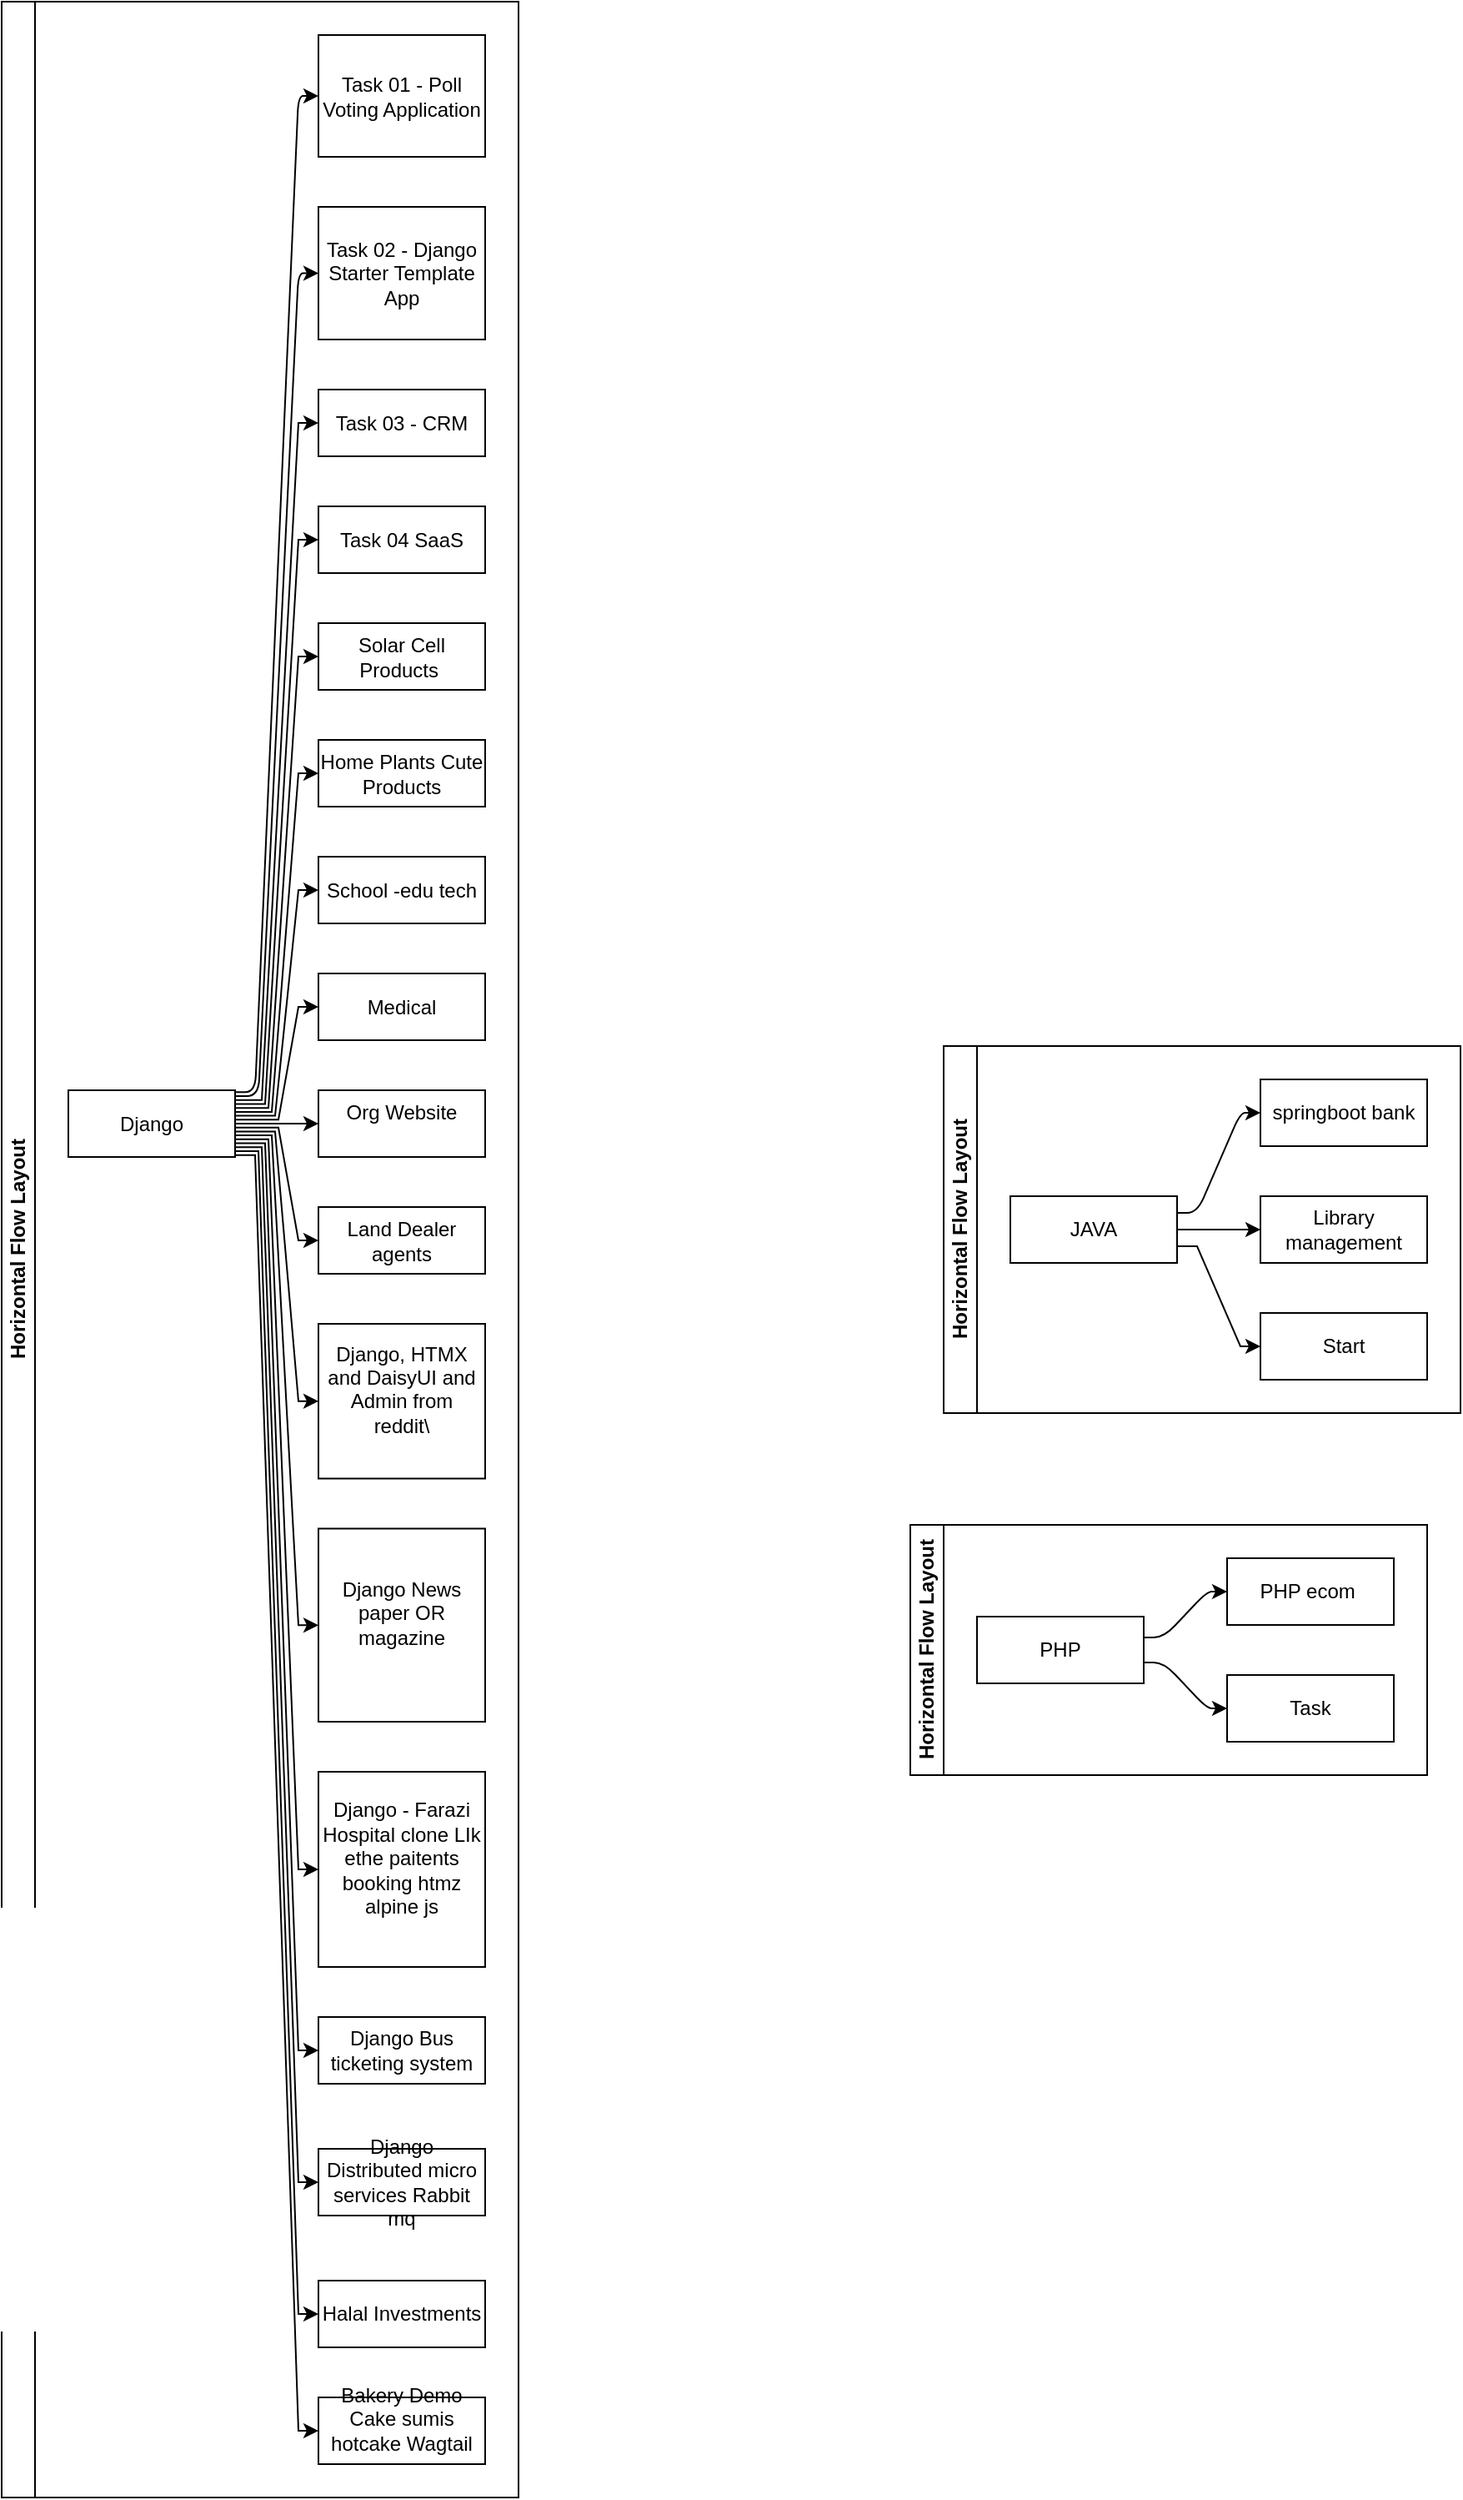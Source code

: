 <mxfile border="50" scale="3" compressed="false" locked="false" version="24.8.6">
  <diagram name="Blank" id="YmL12bMKpDGza6XwsDPr">
    <mxGraphModel dx="890" dy="530" grid="0" gridSize="10" guides="1" tooltips="1" connect="1" arrows="1" fold="1" page="0" pageScale="1" pageWidth="827" pageHeight="1169" background="none" math="1" shadow="0">
      <root>
        <mxCell id="X5NqExCQtvZxIxQ7pmgY-0" />
        <mxCell id="1" parent="X5NqExCQtvZxIxQ7pmgY-0" />
        <mxCell id="lHAnoZNAdurgj7qqyVGZ-81" value="Horizontal Flow Layout" style="swimlane;html=1;startSize=20;horizontal=0;childLayout=flowLayout;flowOrientation=west;resizable=0;interRankCellSpacing=50;containerType=tree;fontSize=12;" parent="1" vertex="1">
          <mxGeometry x="455" y="299" width="310" height="1496" as="geometry" />
        </mxCell>
        <mxCell id="lHAnoZNAdurgj7qqyVGZ-82" value="Django" style="whiteSpace=wrap;html=1;" parent="lHAnoZNAdurgj7qqyVGZ-81" vertex="1">
          <mxGeometry x="40" y="652.5" width="100" height="40" as="geometry" />
        </mxCell>
        <mxCell id="lHAnoZNAdurgj7qqyVGZ-83" value="Task 01 - Poll Voting Application" style="whiteSpace=wrap;html=1;" parent="lHAnoZNAdurgj7qqyVGZ-81" vertex="1">
          <mxGeometry x="190" y="20" width="100" height="73" as="geometry" />
        </mxCell>
        <mxCell id="lHAnoZNAdurgj7qqyVGZ-84" value="" style="html=1;rounded=1;curved=0;sourcePerimeterSpacing=0;targetPerimeterSpacing=0;startSize=6;endSize=6;noEdgeStyle=1;orthogonal=1;" parent="lHAnoZNAdurgj7qqyVGZ-81" source="lHAnoZNAdurgj7qqyVGZ-82" target="lHAnoZNAdurgj7qqyVGZ-83" edge="1">
          <mxGeometry relative="1" as="geometry">
            <Array as="points">
              <mxPoint x="152" y="653.676" />
              <mxPoint x="178" y="56.5" />
            </Array>
          </mxGeometry>
        </mxCell>
        <mxCell id="lHAnoZNAdurgj7qqyVGZ-85" value="Task 02 - Django Starter Template App" style="whiteSpace=wrap;html=1;" parent="lHAnoZNAdurgj7qqyVGZ-81" vertex="1">
          <mxGeometry x="190" y="123" width="100" height="79.5" as="geometry" />
        </mxCell>
        <mxCell id="lHAnoZNAdurgj7qqyVGZ-86" value="" style="html=1;rounded=1;curved=0;sourcePerimeterSpacing=0;targetPerimeterSpacing=0;startSize=6;endSize=6;noEdgeStyle=1;orthogonal=1;" parent="lHAnoZNAdurgj7qqyVGZ-81" source="lHAnoZNAdurgj7qqyVGZ-82" target="lHAnoZNAdurgj7qqyVGZ-85" edge="1">
          <mxGeometry relative="1" as="geometry">
            <Array as="points">
              <mxPoint x="154" y="656.029" />
              <mxPoint x="178" y="162.75" />
            </Array>
          </mxGeometry>
        </mxCell>
        <mxCell id="lHAnoZNAdurgj7qqyVGZ-90" value="" style="edgeStyle=orthogonalEdgeStyle;rounded=0;orthogonalLoop=1;jettySize=auto;html=1;noEdgeStyle=1;orthogonal=1;" parent="lHAnoZNAdurgj7qqyVGZ-81" source="lHAnoZNAdurgj7qqyVGZ-82" target="lHAnoZNAdurgj7qqyVGZ-91" edge="1">
          <mxGeometry relative="1" as="geometry">
            <Array as="points">
              <mxPoint x="156" y="658.382" />
              <mxPoint x="178" y="252.5" />
            </Array>
          </mxGeometry>
        </mxCell>
        <mxCell id="lHAnoZNAdurgj7qqyVGZ-91" value="Task 03 - CRM" style="whiteSpace=wrap;html=1;" parent="lHAnoZNAdurgj7qqyVGZ-81" vertex="1">
          <mxGeometry x="190" y="232.5" width="100" height="40" as="geometry" />
        </mxCell>
        <mxCell id="lHAnoZNAdurgj7qqyVGZ-92" value="" style="edgeStyle=orthogonalEdgeStyle;rounded=0;orthogonalLoop=1;jettySize=auto;html=1;noEdgeStyle=1;orthogonal=1;" parent="lHAnoZNAdurgj7qqyVGZ-81" source="lHAnoZNAdurgj7qqyVGZ-82" target="lHAnoZNAdurgj7qqyVGZ-93" edge="1">
          <mxGeometry relative="1" as="geometry">
            <Array as="points">
              <mxPoint x="158" y="660.735" />
              <mxPoint x="178" y="322.5" />
            </Array>
          </mxGeometry>
        </mxCell>
        <mxCell id="lHAnoZNAdurgj7qqyVGZ-93" value="Task 04 SaaS" style="whiteSpace=wrap;html=1;" parent="lHAnoZNAdurgj7qqyVGZ-81" vertex="1">
          <mxGeometry x="190" y="302.5" width="100" height="40" as="geometry" />
        </mxCell>
        <mxCell id="lHAnoZNAdurgj7qqyVGZ-94" value="" style="edgeStyle=orthogonalEdgeStyle;rounded=0;orthogonalLoop=1;jettySize=auto;html=1;noEdgeStyle=1;orthogonal=1;" parent="lHAnoZNAdurgj7qqyVGZ-81" source="lHAnoZNAdurgj7qqyVGZ-82" target="lHAnoZNAdurgj7qqyVGZ-95" edge="1">
          <mxGeometry relative="1" as="geometry">
            <Array as="points">
              <mxPoint x="160" y="663.088" />
              <mxPoint x="178" y="392.5" />
            </Array>
          </mxGeometry>
        </mxCell>
        <mxCell id="lHAnoZNAdurgj7qqyVGZ-95" value="Solar Cell Products&amp;nbsp;" style="whiteSpace=wrap;html=1;" parent="lHAnoZNAdurgj7qqyVGZ-81" vertex="1">
          <mxGeometry x="190" y="372.5" width="100" height="40" as="geometry" />
        </mxCell>
        <mxCell id="hA4_zXN_0DZZOUQ2Agbm-1" value="" style="edgeStyle=orthogonalEdgeStyle;rounded=0;orthogonalLoop=1;jettySize=auto;html=1;noEdgeStyle=1;orthogonal=1;" parent="lHAnoZNAdurgj7qqyVGZ-81" source="lHAnoZNAdurgj7qqyVGZ-82" target="hA4_zXN_0DZZOUQ2Agbm-2" edge="1">
          <mxGeometry relative="1" as="geometry">
            <Array as="points">
              <mxPoint x="162" y="665.441" />
              <mxPoint x="178" y="462.5" />
            </Array>
          </mxGeometry>
        </mxCell>
        <mxCell id="hA4_zXN_0DZZOUQ2Agbm-2" value="Home Plants Cute Products" style="whiteSpace=wrap;html=1;" parent="lHAnoZNAdurgj7qqyVGZ-81" vertex="1">
          <mxGeometry x="190" y="442.5" width="100" height="40" as="geometry" />
        </mxCell>
        <mxCell id="hA4_zXN_0DZZOUQ2Agbm-3" value="" style="edgeStyle=orthogonalEdgeStyle;rounded=0;orthogonalLoop=1;jettySize=auto;html=1;noEdgeStyle=1;orthogonal=1;" parent="lHAnoZNAdurgj7qqyVGZ-81" source="lHAnoZNAdurgj7qqyVGZ-82" target="hA4_zXN_0DZZOUQ2Agbm-4" edge="1">
          <mxGeometry relative="1" as="geometry">
            <Array as="points">
              <mxPoint x="164" y="667.794" />
              <mxPoint x="178" y="532.5" />
            </Array>
          </mxGeometry>
        </mxCell>
        <mxCell id="hA4_zXN_0DZZOUQ2Agbm-4" value="School -edu tech" style="whiteSpace=wrap;html=1;" parent="lHAnoZNAdurgj7qqyVGZ-81" vertex="1">
          <mxGeometry x="190" y="512.5" width="100" height="40" as="geometry" />
        </mxCell>
        <mxCell id="hA4_zXN_0DZZOUQ2Agbm-5" value="" style="edgeStyle=orthogonalEdgeStyle;rounded=0;orthogonalLoop=1;jettySize=auto;html=1;noEdgeStyle=1;orthogonal=1;" parent="lHAnoZNAdurgj7qqyVGZ-81" source="lHAnoZNAdurgj7qqyVGZ-82" target="hA4_zXN_0DZZOUQ2Agbm-6" edge="1">
          <mxGeometry relative="1" as="geometry">
            <Array as="points">
              <mxPoint x="166" y="670.147" />
              <mxPoint x="178" y="602.5" />
            </Array>
          </mxGeometry>
        </mxCell>
        <mxCell id="hA4_zXN_0DZZOUQ2Agbm-6" value="Medical" style="whiteSpace=wrap;html=1;" parent="lHAnoZNAdurgj7qqyVGZ-81" vertex="1">
          <mxGeometry x="190" y="582.5" width="100" height="40" as="geometry" />
        </mxCell>
        <mxCell id="hA4_zXN_0DZZOUQ2Agbm-7" value="" style="edgeStyle=orthogonalEdgeStyle;rounded=0;orthogonalLoop=1;jettySize=auto;html=1;noEdgeStyle=1;orthogonal=1;" parent="lHAnoZNAdurgj7qqyVGZ-81" source="lHAnoZNAdurgj7qqyVGZ-82" target="hA4_zXN_0DZZOUQ2Agbm-8" edge="1">
          <mxGeometry relative="1" as="geometry">
            <Array as="points">
              <mxPoint x="168" y="672.5" />
              <mxPoint x="178" y="672.5" />
            </Array>
          </mxGeometry>
        </mxCell>
        <mxCell id="hA4_zXN_0DZZOUQ2Agbm-8" value="Org Website&lt;div&gt;&lt;br&gt;&lt;/div&gt;" style="whiteSpace=wrap;html=1;" parent="lHAnoZNAdurgj7qqyVGZ-81" vertex="1">
          <mxGeometry x="190" y="652.5" width="100" height="40" as="geometry" />
        </mxCell>
        <mxCell id="hA4_zXN_0DZZOUQ2Agbm-9" value="" style="edgeStyle=orthogonalEdgeStyle;rounded=0;orthogonalLoop=1;jettySize=auto;html=1;noEdgeStyle=1;orthogonal=1;" parent="lHAnoZNAdurgj7qqyVGZ-81" source="lHAnoZNAdurgj7qqyVGZ-82" target="hA4_zXN_0DZZOUQ2Agbm-10" edge="1">
          <mxGeometry relative="1" as="geometry">
            <Array as="points">
              <mxPoint x="166" y="674.853" />
              <mxPoint x="178" y="742.5" />
            </Array>
          </mxGeometry>
        </mxCell>
        <mxCell id="hA4_zXN_0DZZOUQ2Agbm-10" value="Land Dealer agents" style="whiteSpace=wrap;html=1;" parent="lHAnoZNAdurgj7qqyVGZ-81" vertex="1">
          <mxGeometry x="190" y="722.5" width="100" height="40" as="geometry" />
        </mxCell>
        <mxCell id="hA4_zXN_0DZZOUQ2Agbm-11" value="" style="edgeStyle=orthogonalEdgeStyle;rounded=0;orthogonalLoop=1;jettySize=auto;html=1;noEdgeStyle=1;orthogonal=1;" parent="lHAnoZNAdurgj7qqyVGZ-81" source="lHAnoZNAdurgj7qqyVGZ-82" target="hA4_zXN_0DZZOUQ2Agbm-12" edge="1">
          <mxGeometry relative="1" as="geometry">
            <Array as="points">
              <mxPoint x="164" y="677.206" />
              <mxPoint x="178" y="838.875" />
            </Array>
          </mxGeometry>
        </mxCell>
        <mxCell id="hA4_zXN_0DZZOUQ2Agbm-12" value="Django, HTMX and DaisyUI and Admin from reddit\&lt;div&gt;&lt;br&gt;&lt;/div&gt;" style="whiteSpace=wrap;html=1;" parent="lHAnoZNAdurgj7qqyVGZ-81" vertex="1">
          <mxGeometry x="190" y="792.5" width="100" height="92.75" as="geometry" />
        </mxCell>
        <mxCell id="XjCeN01fsyZTHCyhXZf2-1" value="" style="edgeStyle=orthogonalEdgeStyle;rounded=0;orthogonalLoop=1;jettySize=auto;html=1;noEdgeStyle=1;orthogonal=1;" parent="lHAnoZNAdurgj7qqyVGZ-81" source="lHAnoZNAdurgj7qqyVGZ-82" target="XjCeN01fsyZTHCyhXZf2-2" edge="1">
          <mxGeometry relative="1" as="geometry">
            <Array as="points">
              <mxPoint x="162" y="679.559" />
              <mxPoint x="178" y="973.125" />
            </Array>
          </mxGeometry>
        </mxCell>
        <mxCell id="XjCeN01fsyZTHCyhXZf2-2" value="Django News paper OR magazine&lt;div&gt;&lt;br&gt;&lt;/div&gt;" style="whiteSpace=wrap;html=1;" parent="lHAnoZNAdurgj7qqyVGZ-81" vertex="1">
          <mxGeometry x="190" y="915.25" width="100" height="115.75" as="geometry" />
        </mxCell>
        <mxCell id="XjCeN01fsyZTHCyhXZf2-3" value="" style="edgeStyle=orthogonalEdgeStyle;rounded=0;orthogonalLoop=1;jettySize=auto;html=1;noEdgeStyle=1;orthogonal=1;" parent="lHAnoZNAdurgj7qqyVGZ-81" source="lHAnoZNAdurgj7qqyVGZ-82" target="XjCeN01fsyZTHCyhXZf2-4" edge="1">
          <mxGeometry relative="1" as="geometry">
            <Array as="points">
              <mxPoint x="160" y="681.912" />
              <mxPoint x="178" y="1119.5" />
            </Array>
          </mxGeometry>
        </mxCell>
        <mxCell id="XjCeN01fsyZTHCyhXZf2-4" value="Django - Farazi Hospital clone LIk ethe paitents booking htmz alpine js&lt;div&gt;&lt;br&gt;&lt;/div&gt;" style="whiteSpace=wrap;html=1;" parent="lHAnoZNAdurgj7qqyVGZ-81" vertex="1">
          <mxGeometry x="190" y="1061" width="100" height="117" as="geometry" />
        </mxCell>
        <mxCell id="xSLMkkGDhUY7-_Ihlsxf-1" value="" style="edgeStyle=orthogonalEdgeStyle;rounded=0;orthogonalLoop=1;jettySize=auto;html=1;noEdgeStyle=1;orthogonal=1;" parent="lHAnoZNAdurgj7qqyVGZ-81" source="lHAnoZNAdurgj7qqyVGZ-82" target="xSLMkkGDhUY7-_Ihlsxf-2" edge="1">
          <mxGeometry relative="1" as="geometry">
            <Array as="points">
              <mxPoint x="158" y="684.265" />
              <mxPoint x="178" y="1228" />
            </Array>
          </mxGeometry>
        </mxCell>
        <mxCell id="xSLMkkGDhUY7-_Ihlsxf-2" value="Django Bus ticketing system" style="whiteSpace=wrap;html=1;" parent="lHAnoZNAdurgj7qqyVGZ-81" vertex="1">
          <mxGeometry x="190" y="1208" width="100" height="40" as="geometry" />
        </mxCell>
        <mxCell id="xSLMkkGDhUY7-_Ihlsxf-3" value="" style="edgeStyle=orthogonalEdgeStyle;rounded=0;orthogonalLoop=1;jettySize=auto;html=1;noEdgeStyle=1;orthogonal=1;" parent="lHAnoZNAdurgj7qqyVGZ-81" source="lHAnoZNAdurgj7qqyVGZ-82" target="xSLMkkGDhUY7-_Ihlsxf-4" edge="1">
          <mxGeometry relative="1" as="geometry">
            <Array as="points">
              <mxPoint x="156" y="686.618" />
              <mxPoint x="178" y="1307" />
            </Array>
          </mxGeometry>
        </mxCell>
        <mxCell id="xSLMkkGDhUY7-_Ihlsxf-4" value="Django Distributed micro services Rabbit mq" style="whiteSpace=wrap;html=1;" parent="lHAnoZNAdurgj7qqyVGZ-81" vertex="1">
          <mxGeometry x="190" y="1287" width="100" height="40" as="geometry" />
        </mxCell>
        <mxCell id="xSLMkkGDhUY7-_Ihlsxf-5" value="" style="edgeStyle=orthogonalEdgeStyle;rounded=0;orthogonalLoop=1;jettySize=auto;html=1;noEdgeStyle=1;orthogonal=1;" parent="lHAnoZNAdurgj7qqyVGZ-81" source="lHAnoZNAdurgj7qqyVGZ-82" target="xSLMkkGDhUY7-_Ihlsxf-6" edge="1">
          <mxGeometry relative="1" as="geometry">
            <Array as="points">
              <mxPoint x="154" y="688.971" />
              <mxPoint x="178" y="1386" />
            </Array>
          </mxGeometry>
        </mxCell>
        <mxCell id="xSLMkkGDhUY7-_Ihlsxf-6" value="Halal Investments" style="whiteSpace=wrap;html=1;" parent="lHAnoZNAdurgj7qqyVGZ-81" vertex="1">
          <mxGeometry x="190" y="1366" width="100" height="40" as="geometry" />
        </mxCell>
        <mxCell id="mTGHgg6JF-AC36L4pDvo-1" value="" style="edgeStyle=orthogonalEdgeStyle;rounded=0;orthogonalLoop=1;jettySize=auto;html=1;noEdgeStyle=1;orthogonal=1;" edge="1" source="lHAnoZNAdurgj7qqyVGZ-82" target="mTGHgg6JF-AC36L4pDvo-2" parent="lHAnoZNAdurgj7qqyVGZ-81">
          <mxGeometry relative="1" as="geometry">
            <Array as="points">
              <mxPoint x="152" y="691.324" />
              <mxPoint x="178" y="1456" />
            </Array>
          </mxGeometry>
        </mxCell>
        <mxCell id="mTGHgg6JF-AC36L4pDvo-2" value="Bakery Demo Cake sumis hotcake Wagtail&lt;div&gt;&lt;br&gt;&lt;/div&gt;" style="whiteSpace=wrap;html=1;" vertex="1" parent="lHAnoZNAdurgj7qqyVGZ-81">
          <mxGeometry x="190" y="1436" width="100" height="40" as="geometry" />
        </mxCell>
        <mxCell id="xSLMkkGDhUY7-_Ihlsxf-17" value="Horizontal Flow Layout" style="swimlane;html=1;startSize=20;horizontal=0;childLayout=flowLayout;flowOrientation=west;resizable=0;interRankCellSpacing=50;containerType=tree;fontSize=12;" parent="1" vertex="1">
          <mxGeometry x="1020" y="925" width="310" height="220" as="geometry" />
        </mxCell>
        <mxCell id="xSLMkkGDhUY7-_Ihlsxf-18" value="JAVA" style="whiteSpace=wrap;html=1;" parent="xSLMkkGDhUY7-_Ihlsxf-17" vertex="1">
          <mxGeometry x="40" y="90" width="100" height="40" as="geometry" />
        </mxCell>
        <mxCell id="xSLMkkGDhUY7-_Ihlsxf-19" value="springboot bank" style="whiteSpace=wrap;html=1;" parent="xSLMkkGDhUY7-_Ihlsxf-17" vertex="1">
          <mxGeometry x="190" y="20" width="100" height="40" as="geometry" />
        </mxCell>
        <mxCell id="xSLMkkGDhUY7-_Ihlsxf-20" value="" style="html=1;rounded=1;curved=0;sourcePerimeterSpacing=0;targetPerimeterSpacing=0;startSize=6;endSize=6;noEdgeStyle=1;orthogonal=1;" parent="xSLMkkGDhUY7-_Ihlsxf-17" source="xSLMkkGDhUY7-_Ihlsxf-18" target="xSLMkkGDhUY7-_Ihlsxf-19" edge="1">
          <mxGeometry relative="1" as="geometry">
            <Array as="points">
              <mxPoint x="152" y="100" />
              <mxPoint x="178" y="40" />
            </Array>
          </mxGeometry>
        </mxCell>
        <mxCell id="xSLMkkGDhUY7-_Ihlsxf-21" value="Library management" style="whiteSpace=wrap;html=1;" parent="xSLMkkGDhUY7-_Ihlsxf-17" vertex="1">
          <mxGeometry x="190" y="90" width="100" height="40" as="geometry" />
        </mxCell>
        <mxCell id="xSLMkkGDhUY7-_Ihlsxf-22" value="" style="html=1;rounded=1;curved=0;sourcePerimeterSpacing=0;targetPerimeterSpacing=0;startSize=6;endSize=6;noEdgeStyle=1;orthogonal=1;" parent="xSLMkkGDhUY7-_Ihlsxf-17" source="xSLMkkGDhUY7-_Ihlsxf-18" target="xSLMkkGDhUY7-_Ihlsxf-21" edge="1">
          <mxGeometry relative="1" as="geometry">
            <Array as="points">
              <mxPoint x="154" y="110" />
              <mxPoint x="178" y="110" />
            </Array>
          </mxGeometry>
        </mxCell>
        <mxCell id="xSLMkkGDhUY7-_Ihlsxf-26" value="" style="edgeStyle=orthogonalEdgeStyle;rounded=0;orthogonalLoop=1;jettySize=auto;html=1;noEdgeStyle=1;orthogonal=1;" parent="xSLMkkGDhUY7-_Ihlsxf-17" source="xSLMkkGDhUY7-_Ihlsxf-18" target="xSLMkkGDhUY7-_Ihlsxf-27" edge="1">
          <mxGeometry relative="1" as="geometry">
            <Array as="points">
              <mxPoint x="152" y="120" />
              <mxPoint x="178" y="180" />
            </Array>
          </mxGeometry>
        </mxCell>
        <mxCell id="xSLMkkGDhUY7-_Ihlsxf-27" value="Start" style="whiteSpace=wrap;html=1;" parent="xSLMkkGDhUY7-_Ihlsxf-17" vertex="1">
          <mxGeometry x="190" y="160" width="100" height="40" as="geometry" />
        </mxCell>
        <mxCell id="xSLMkkGDhUY7-_Ihlsxf-28" value="Horizontal Flow Layout" style="swimlane;html=1;startSize=20;horizontal=0;childLayout=flowLayout;flowOrientation=west;resizable=0;interRankCellSpacing=50;containerType=tree;fontSize=12;" parent="1" vertex="1">
          <mxGeometry x="1000" y="1212" width="310" height="150" as="geometry" />
        </mxCell>
        <mxCell id="xSLMkkGDhUY7-_Ihlsxf-29" value="PHP" style="whiteSpace=wrap;html=1;" parent="xSLMkkGDhUY7-_Ihlsxf-28" vertex="1">
          <mxGeometry x="40" y="55" width="100" height="40" as="geometry" />
        </mxCell>
        <mxCell id="xSLMkkGDhUY7-_Ihlsxf-30" value="PHP ecom&amp;nbsp;" style="whiteSpace=wrap;html=1;" parent="xSLMkkGDhUY7-_Ihlsxf-28" vertex="1">
          <mxGeometry x="190" y="20" width="100" height="40" as="geometry" />
        </mxCell>
        <mxCell id="xSLMkkGDhUY7-_Ihlsxf-31" value="" style="html=1;rounded=1;curved=0;sourcePerimeterSpacing=0;targetPerimeterSpacing=0;startSize=6;endSize=6;noEdgeStyle=1;orthogonal=1;" parent="xSLMkkGDhUY7-_Ihlsxf-28" source="xSLMkkGDhUY7-_Ihlsxf-29" target="xSLMkkGDhUY7-_Ihlsxf-30" edge="1">
          <mxGeometry relative="1" as="geometry">
            <Array as="points">
              <mxPoint x="152" y="67.5" />
              <mxPoint x="178" y="40" />
            </Array>
          </mxGeometry>
        </mxCell>
        <mxCell id="xSLMkkGDhUY7-_Ihlsxf-32" value="Task" style="whiteSpace=wrap;html=1;" parent="xSLMkkGDhUY7-_Ihlsxf-28" vertex="1">
          <mxGeometry x="190" y="90" width="100" height="40" as="geometry" />
        </mxCell>
        <mxCell id="xSLMkkGDhUY7-_Ihlsxf-33" value="" style="html=1;rounded=1;curved=0;sourcePerimeterSpacing=0;targetPerimeterSpacing=0;startSize=6;endSize=6;noEdgeStyle=1;orthogonal=1;" parent="xSLMkkGDhUY7-_Ihlsxf-28" source="xSLMkkGDhUY7-_Ihlsxf-29" target="xSLMkkGDhUY7-_Ihlsxf-32" edge="1">
          <mxGeometry relative="1" as="geometry">
            <Array as="points">
              <mxPoint x="152" y="82.5" />
              <mxPoint x="178" y="110" />
            </Array>
          </mxGeometry>
        </mxCell>
      </root>
    </mxGraphModel>
  </diagram>
</mxfile>
